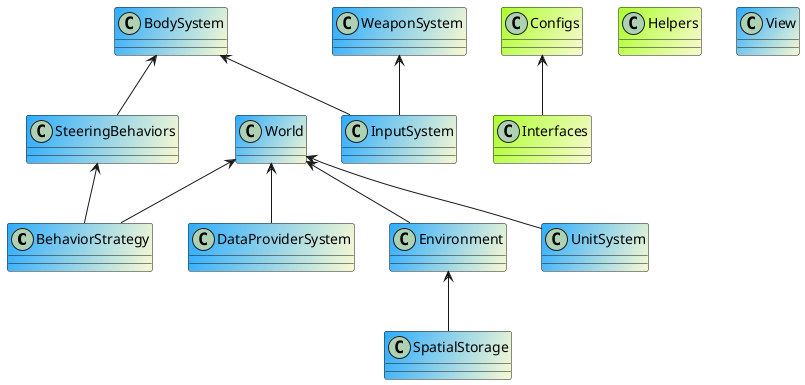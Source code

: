 @startuml
scale max 1920*1080
class BehaviorStrategy #2fadff/fafad2 {
}

World <-- BehaviorStrategy
SteeringBehaviors <-- BehaviorStrategy

class BodySystem #2fadff/fafad2 {
}


class Configs #adff2f/fafad2 {
}


class DataProviderSystem #2fadff/fafad2 {
}

World <-- DataProviderSystem

class Environment #2fadff/fafad2 {
}

World <-- Environment

class World #2fadff/fafad2 {
}


class Helpers #adff2f/fafad2 {
}


class InputSystem #2fadff/fafad2 {
}

BodySystem <-- InputSystem
WeaponSystem <-- InputSystem

class Interfaces #adff2f/fafad2 {
}

Configs <-- Interfaces

class SpatialStorage #2fadff/fafad2 {
}

Environment <-- SpatialStorage

class SteeringBehaviors #2fadff/fafad2 {
}

BodySystem <-- SteeringBehaviors

class UnitSystem #2fadff/fafad2 {
}

World <-- UnitSystem

class View #2fadff/fafad2 {
}


class WeaponSystem #2fadff/fafad2 {
}


@enduml
